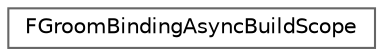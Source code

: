 digraph "Graphical Class Hierarchy"
{
 // INTERACTIVE_SVG=YES
 // LATEX_PDF_SIZE
  bgcolor="transparent";
  edge [fontname=Helvetica,fontsize=10,labelfontname=Helvetica,labelfontsize=10];
  node [fontname=Helvetica,fontsize=10,shape=box,height=0.2,width=0.4];
  rankdir="LR";
  Node0 [id="Node000000",label="FGroomBindingAsyncBuildScope",height=0.2,width=0.4,color="grey40", fillcolor="white", style="filled",URL="$df/dc5/classFGroomBindingAsyncBuildScope.html",tooltip=" "];
}
